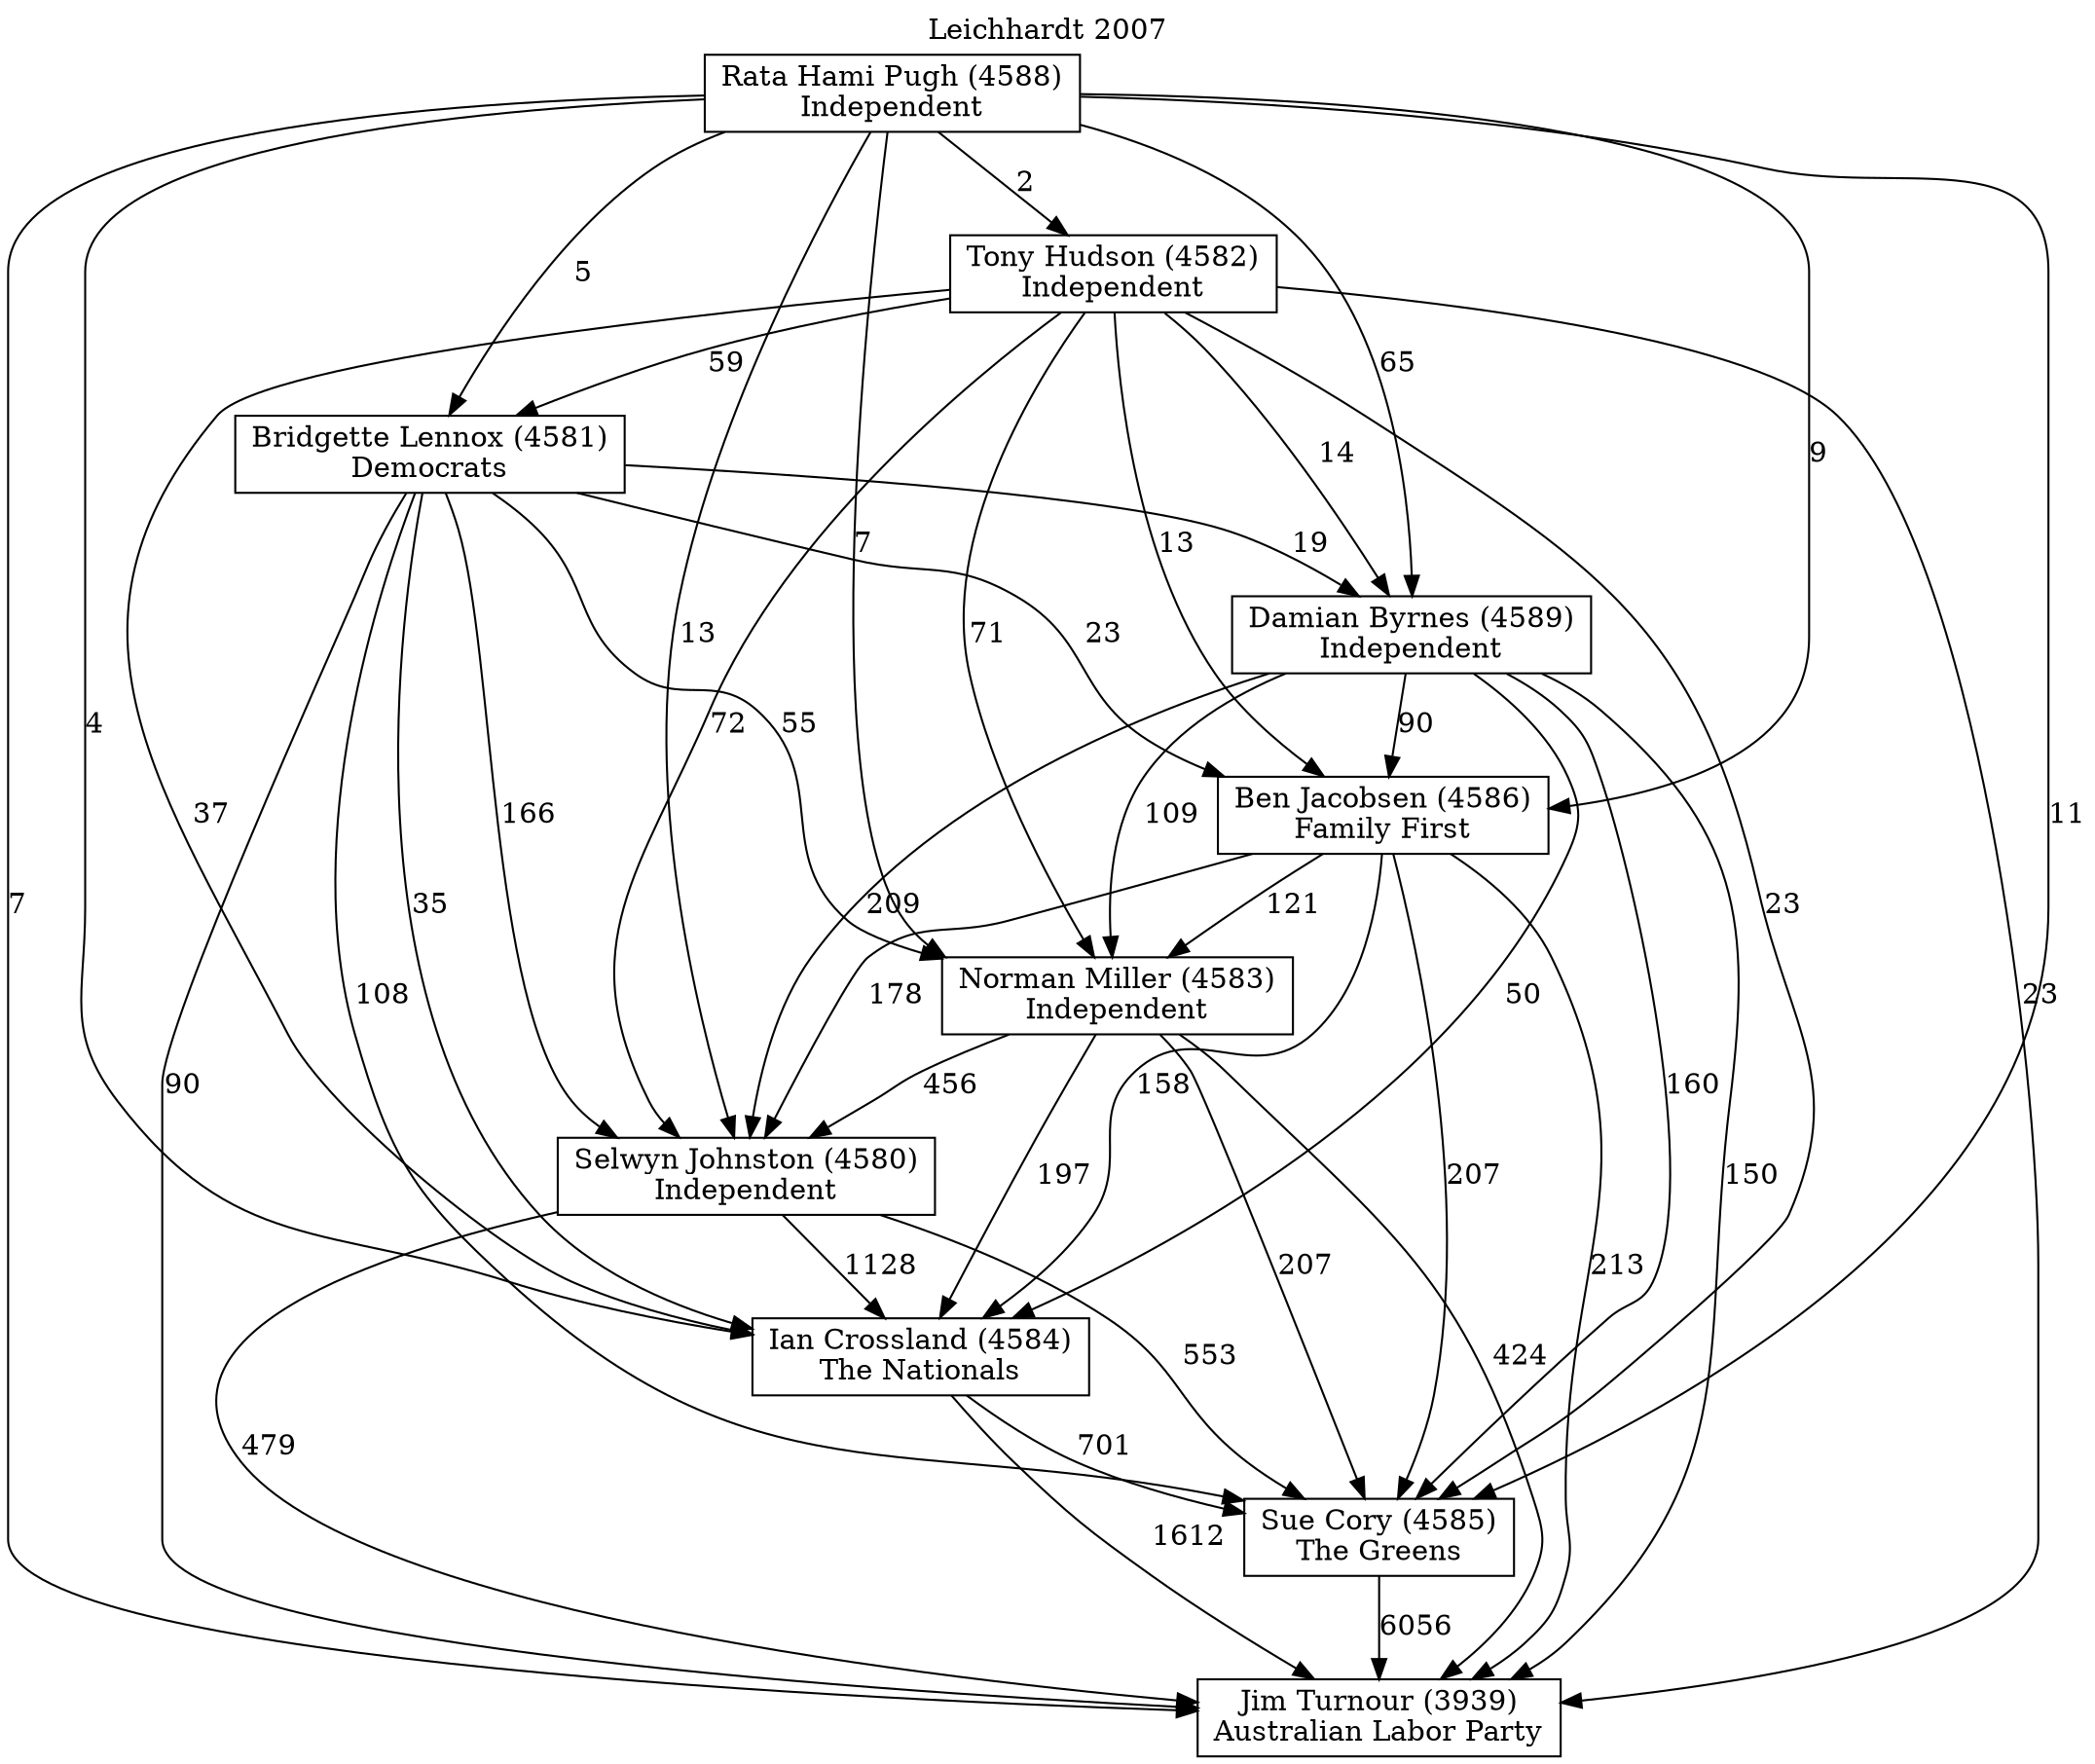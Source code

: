// House preference flow
digraph "Jim Turnour (3939)_Leichhardt_2007" {
	graph [label="Leichhardt 2007" labelloc=t mclimit=10]
	node [shape=box]
	"Ben Jacobsen (4586)" [label="Ben Jacobsen (4586)
Family First"]
	"Bridgette Lennox (4581)" [label="Bridgette Lennox (4581)
Democrats"]
	"Damian Byrnes (4589)" [label="Damian Byrnes (4589)
Independent"]
	"Ian Crossland (4584)" [label="Ian Crossland (4584)
The Nationals"]
	"Jim Turnour (3939)" [label="Jim Turnour (3939)
Australian Labor Party"]
	"Norman Miller (4583)" [label="Norman Miller (4583)
Independent"]
	"Rata Hami Pugh (4588)" [label="Rata Hami Pugh (4588)
Independent"]
	"Selwyn Johnston (4580)" [label="Selwyn Johnston (4580)
Independent"]
	"Sue Cory (4585)" [label="Sue Cory (4585)
The Greens"]
	"Tony Hudson (4582)" [label="Tony Hudson (4582)
Independent"]
	"Ben Jacobsen (4586)" -> "Ian Crossland (4584)" [label=158]
	"Ben Jacobsen (4586)" -> "Jim Turnour (3939)" [label=213]
	"Ben Jacobsen (4586)" -> "Norman Miller (4583)" [label=121]
	"Ben Jacobsen (4586)" -> "Selwyn Johnston (4580)" [label=178]
	"Ben Jacobsen (4586)" -> "Sue Cory (4585)" [label=207]
	"Bridgette Lennox (4581)" -> "Ben Jacobsen (4586)" [label=23]
	"Bridgette Lennox (4581)" -> "Damian Byrnes (4589)" [label=19]
	"Bridgette Lennox (4581)" -> "Ian Crossland (4584)" [label=35]
	"Bridgette Lennox (4581)" -> "Jim Turnour (3939)" [label=90]
	"Bridgette Lennox (4581)" -> "Norman Miller (4583)" [label=55]
	"Bridgette Lennox (4581)" -> "Selwyn Johnston (4580)" [label=166]
	"Bridgette Lennox (4581)" -> "Sue Cory (4585)" [label=108]
	"Damian Byrnes (4589)" -> "Ben Jacobsen (4586)" [label=90]
	"Damian Byrnes (4589)" -> "Ian Crossland (4584)" [label=50]
	"Damian Byrnes (4589)" -> "Jim Turnour (3939)" [label=150]
	"Damian Byrnes (4589)" -> "Norman Miller (4583)" [label=109]
	"Damian Byrnes (4589)" -> "Selwyn Johnston (4580)" [label=209]
	"Damian Byrnes (4589)" -> "Sue Cory (4585)" [label=160]
	"Ian Crossland (4584)" -> "Jim Turnour (3939)" [label=1612]
	"Ian Crossland (4584)" -> "Sue Cory (4585)" [label=701]
	"Norman Miller (4583)" -> "Ian Crossland (4584)" [label=197]
	"Norman Miller (4583)" -> "Jim Turnour (3939)" [label=424]
	"Norman Miller (4583)" -> "Selwyn Johnston (4580)" [label=456]
	"Norman Miller (4583)" -> "Sue Cory (4585)" [label=207]
	"Rata Hami Pugh (4588)" -> "Ben Jacobsen (4586)" [label=9]
	"Rata Hami Pugh (4588)" -> "Bridgette Lennox (4581)" [label=5]
	"Rata Hami Pugh (4588)" -> "Damian Byrnes (4589)" [label=65]
	"Rata Hami Pugh (4588)" -> "Ian Crossland (4584)" [label=4]
	"Rata Hami Pugh (4588)" -> "Jim Turnour (3939)" [label=7]
	"Rata Hami Pugh (4588)" -> "Norman Miller (4583)" [label=7]
	"Rata Hami Pugh (4588)" -> "Selwyn Johnston (4580)" [label=13]
	"Rata Hami Pugh (4588)" -> "Sue Cory (4585)" [label=11]
	"Rata Hami Pugh (4588)" -> "Tony Hudson (4582)" [label=2]
	"Selwyn Johnston (4580)" -> "Ian Crossland (4584)" [label=1128]
	"Selwyn Johnston (4580)" -> "Jim Turnour (3939)" [label=479]
	"Selwyn Johnston (4580)" -> "Sue Cory (4585)" [label=553]
	"Sue Cory (4585)" -> "Jim Turnour (3939)" [label=6056]
	"Tony Hudson (4582)" -> "Ben Jacobsen (4586)" [label=13]
	"Tony Hudson (4582)" -> "Bridgette Lennox (4581)" [label=59]
	"Tony Hudson (4582)" -> "Damian Byrnes (4589)" [label=14]
	"Tony Hudson (4582)" -> "Ian Crossland (4584)" [label=37]
	"Tony Hudson (4582)" -> "Jim Turnour (3939)" [label=23]
	"Tony Hudson (4582)" -> "Norman Miller (4583)" [label=71]
	"Tony Hudson (4582)" -> "Selwyn Johnston (4580)" [label=72]
	"Tony Hudson (4582)" -> "Sue Cory (4585)" [label=23]
}
